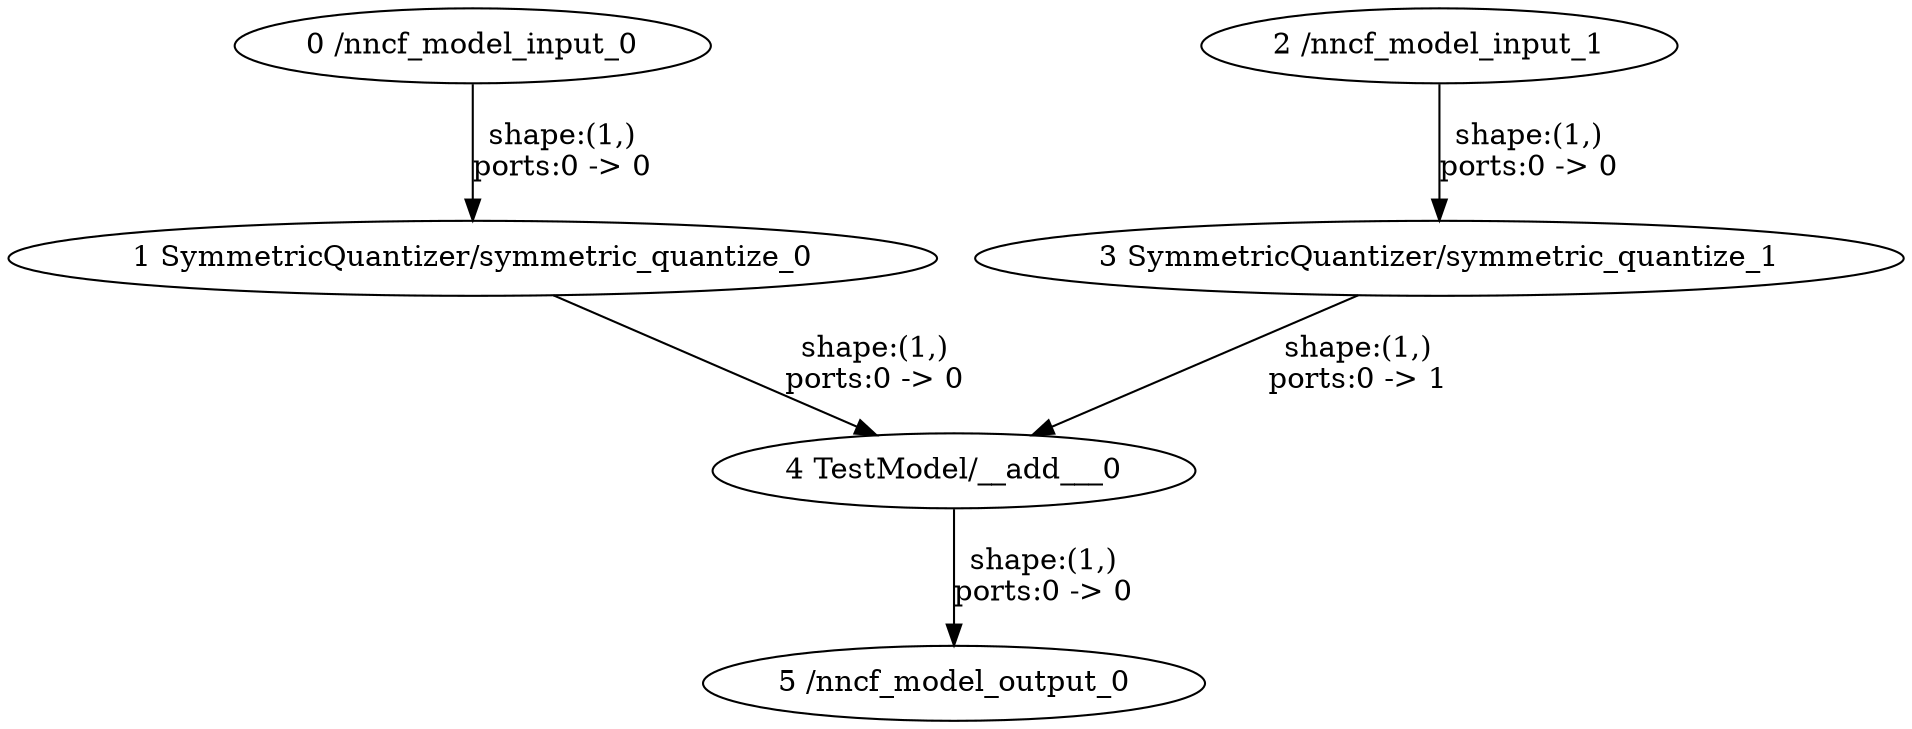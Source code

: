 strict digraph  {
"0 /nncf_model_input_0" [id=0, type=nncf_model_input];
"1 SymmetricQuantizer/symmetric_quantize_0" [id=1, type=symmetric_quantize];
"2 /nncf_model_input_1" [id=2, type=nncf_model_input];
"3 SymmetricQuantizer/symmetric_quantize_1" [id=3, type=symmetric_quantize];
"4 TestModel/__add___0" [id=4, type=__add__];
"5 /nncf_model_output_0" [id=5, type=nncf_model_output];
"0 /nncf_model_input_0" -> "1 SymmetricQuantizer/symmetric_quantize_0"  [label="shape:(1,)\nports:0 -> 0", style=solid];
"1 SymmetricQuantizer/symmetric_quantize_0" -> "4 TestModel/__add___0"  [label="shape:(1,)\nports:0 -> 0", style=solid];
"2 /nncf_model_input_1" -> "3 SymmetricQuantizer/symmetric_quantize_1"  [label="shape:(1,)\nports:0 -> 0", style=solid];
"3 SymmetricQuantizer/symmetric_quantize_1" -> "4 TestModel/__add___0"  [label="shape:(1,)\nports:0 -> 1", style=solid];
"4 TestModel/__add___0" -> "5 /nncf_model_output_0"  [label="shape:(1,)\nports:0 -> 0", style=solid];
}
